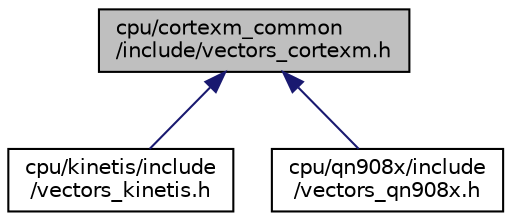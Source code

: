 digraph "cpu/cortexm_common/include/vectors_cortexm.h"
{
 // LATEX_PDF_SIZE
  edge [fontname="Helvetica",fontsize="10",labelfontname="Helvetica",labelfontsize="10"];
  node [fontname="Helvetica",fontsize="10",shape=record];
  Node1 [label="cpu/cortexm_common\l/include/vectors_cortexm.h",height=0.2,width=0.4,color="black", fillcolor="grey75", style="filled", fontcolor="black",tooltip="Default interrupt vectors shared by Cortex-M based CPUs."];
  Node1 -> Node2 [dir="back",color="midnightblue",fontsize="10",style="solid",fontname="Helvetica"];
  Node2 [label="cpu/kinetis/include\l/vectors_kinetis.h",height=0.2,width=0.4,color="black", fillcolor="white", style="filled",URL="$vectors__kinetis_8h.html",tooltip="Interrupt service routine declarations for Kinetis MCUs."];
  Node1 -> Node3 [dir="back",color="midnightblue",fontsize="10",style="solid",fontname="Helvetica"];
  Node3 [label="cpu/qn908x/include\l/vectors_qn908x.h",height=0.2,width=0.4,color="black", fillcolor="white", style="filled",URL="$vectors__qn908x_8h.html",tooltip="Interrupt service routine declarations NXP QN908x MCUs."];
}
